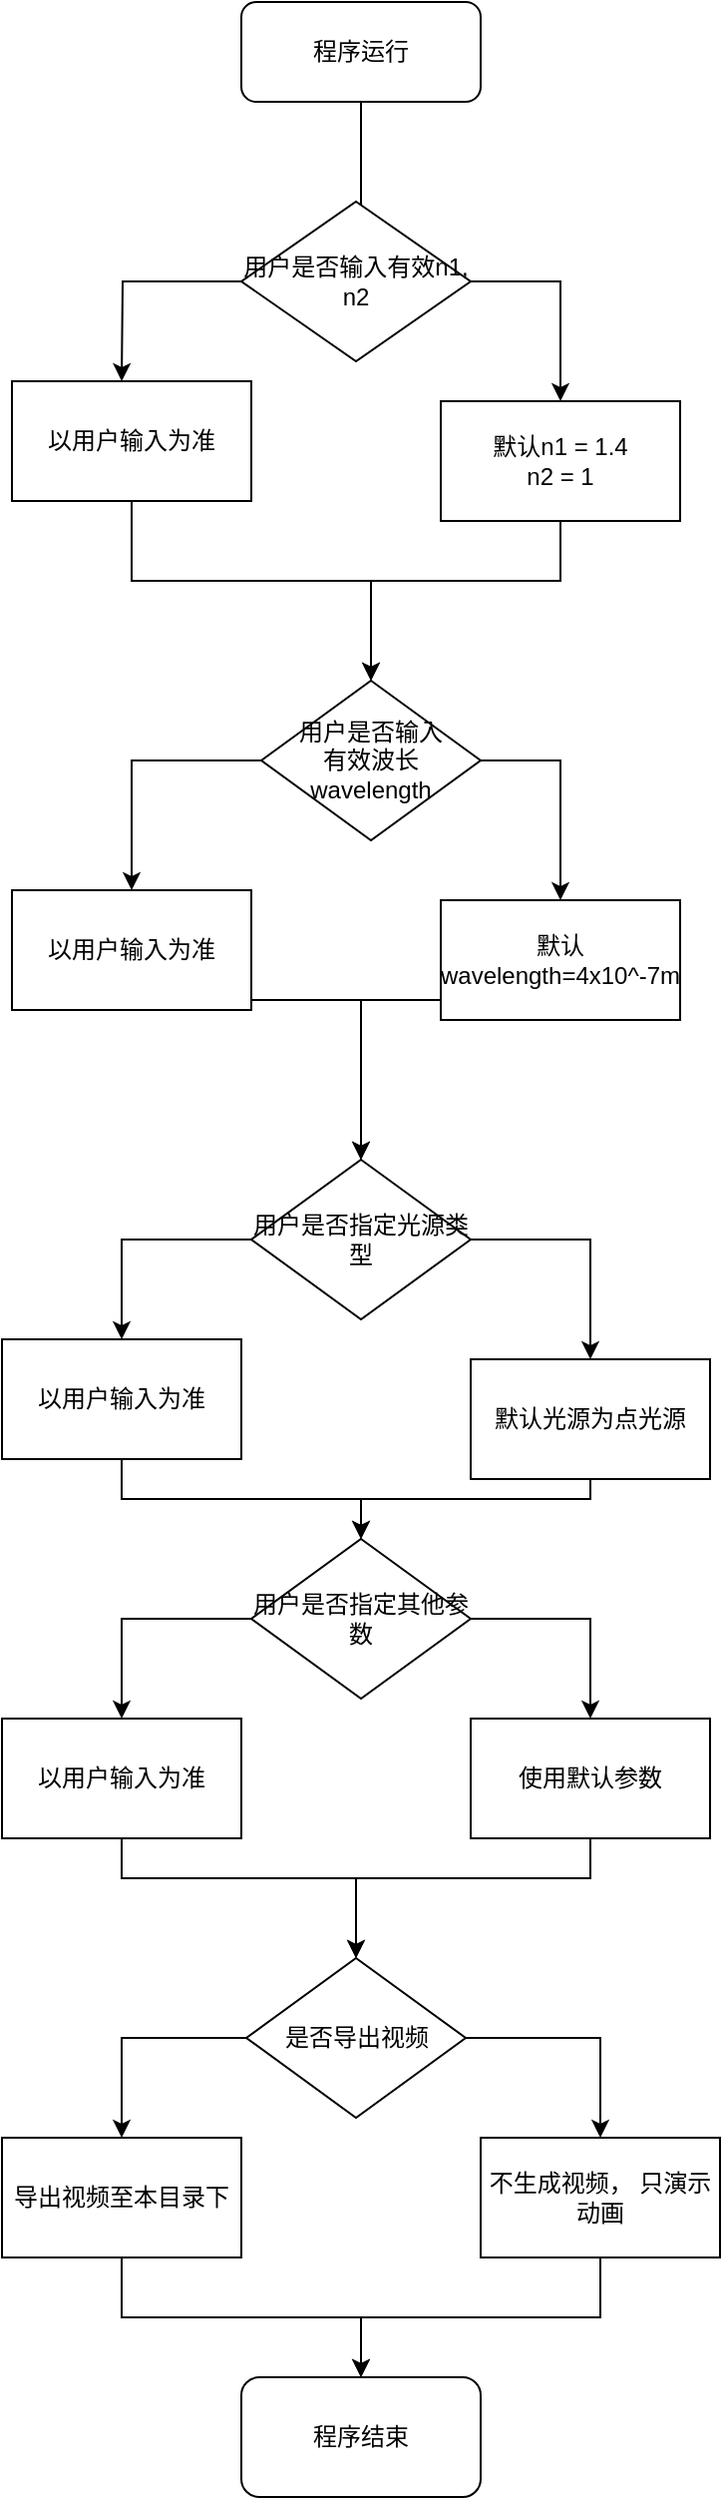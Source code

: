 <mxfile version="24.8.2">
  <diagram name="第 1 页" id="P7PwudDH09GZNZB_irqN">
    <mxGraphModel dx="1042" dy="565" grid="1" gridSize="10" guides="1" tooltips="1" connect="1" arrows="1" fold="1" page="1" pageScale="1" pageWidth="827" pageHeight="1169" math="0" shadow="0">
      <root>
        <mxCell id="0" />
        <mxCell id="1" parent="0" />
        <mxCell id="yCNENucEjBEoRtRZ8s-7-2" style="edgeStyle=orthogonalEdgeStyle;rounded=0;orthogonalLoop=1;jettySize=auto;html=1;entryX=0.5;entryY=0;entryDx=0;entryDy=0;" edge="1" parent="1" source="yCNENucEjBEoRtRZ8s-7-1" target="yCNENucEjBEoRtRZ8s-7-4">
          <mxGeometry relative="1" as="geometry">
            <mxPoint x="420" y="260" as="targetPoint" />
            <Array as="points">
              <mxPoint x="400" y="290" />
            </Array>
          </mxGeometry>
        </mxCell>
        <mxCell id="yCNENucEjBEoRtRZ8s-7-1" value="程序运行" style="rounded=1;whiteSpace=wrap;html=1;" vertex="1" parent="1">
          <mxGeometry x="340" y="180" width="120" height="50" as="geometry" />
        </mxCell>
        <mxCell id="yCNENucEjBEoRtRZ8s-7-24" style="edgeStyle=orthogonalEdgeStyle;rounded=0;orthogonalLoop=1;jettySize=auto;html=1;" edge="1" parent="1" source="yCNENucEjBEoRtRZ8s-7-4">
          <mxGeometry relative="1" as="geometry">
            <mxPoint x="280" y="370" as="targetPoint" />
          </mxGeometry>
        </mxCell>
        <mxCell id="yCNENucEjBEoRtRZ8s-7-25" style="edgeStyle=orthogonalEdgeStyle;rounded=0;orthogonalLoop=1;jettySize=auto;html=1;exitX=1;exitY=0.5;exitDx=0;exitDy=0;entryX=0.5;entryY=0;entryDx=0;entryDy=0;" edge="1" parent="1" source="yCNENucEjBEoRtRZ8s-7-4" target="yCNENucEjBEoRtRZ8s-7-7">
          <mxGeometry relative="1" as="geometry" />
        </mxCell>
        <mxCell id="yCNENucEjBEoRtRZ8s-7-4" value="用户是否输入有效n1, n2" style="rhombus;whiteSpace=wrap;html=1;" vertex="1" parent="1">
          <mxGeometry x="340" y="280" width="115" height="80" as="geometry" />
        </mxCell>
        <mxCell id="yCNENucEjBEoRtRZ8s-7-46" style="edgeStyle=orthogonalEdgeStyle;rounded=0;orthogonalLoop=1;jettySize=auto;html=1;exitX=0.5;exitY=1;exitDx=0;exitDy=0;entryX=0.5;entryY=0;entryDx=0;entryDy=0;" edge="1" parent="1" source="yCNENucEjBEoRtRZ8s-7-7" target="yCNENucEjBEoRtRZ8s-7-10">
          <mxGeometry relative="1" as="geometry">
            <Array as="points">
              <mxPoint x="500" y="470" />
              <mxPoint x="405" y="470" />
            </Array>
          </mxGeometry>
        </mxCell>
        <mxCell id="yCNENucEjBEoRtRZ8s-7-7" value="默认n1 = 1.4&lt;br&gt;n2 = 1" style="rounded=0;whiteSpace=wrap;html=1;" vertex="1" parent="1">
          <mxGeometry x="440" y="380" width="120" height="60" as="geometry" />
        </mxCell>
        <mxCell id="yCNENucEjBEoRtRZ8s-7-45" style="edgeStyle=orthogonalEdgeStyle;rounded=0;orthogonalLoop=1;jettySize=auto;html=1;exitX=0.5;exitY=1;exitDx=0;exitDy=0;entryX=0.5;entryY=0;entryDx=0;entryDy=0;" edge="1" parent="1" source="yCNENucEjBEoRtRZ8s-7-8" target="yCNENucEjBEoRtRZ8s-7-10">
          <mxGeometry relative="1" as="geometry">
            <Array as="points">
              <mxPoint x="285" y="470" />
              <mxPoint x="405" y="470" />
            </Array>
          </mxGeometry>
        </mxCell>
        <mxCell id="yCNENucEjBEoRtRZ8s-7-8" value="以用户输入为准" style="rounded=0;whiteSpace=wrap;html=1;" vertex="1" parent="1">
          <mxGeometry x="225" y="370" width="120" height="60" as="geometry" />
        </mxCell>
        <mxCell id="yCNENucEjBEoRtRZ8s-7-28" style="edgeStyle=orthogonalEdgeStyle;rounded=0;orthogonalLoop=1;jettySize=auto;html=1;entryX=0.5;entryY=0;entryDx=0;entryDy=0;" edge="1" parent="1" source="yCNENucEjBEoRtRZ8s-7-10" target="yCNENucEjBEoRtRZ8s-7-11">
          <mxGeometry relative="1" as="geometry" />
        </mxCell>
        <mxCell id="yCNENucEjBEoRtRZ8s-7-29" style="edgeStyle=orthogonalEdgeStyle;rounded=0;orthogonalLoop=1;jettySize=auto;html=1;entryX=0.5;entryY=0;entryDx=0;entryDy=0;exitX=1;exitY=0.5;exitDx=0;exitDy=0;" edge="1" parent="1" source="yCNENucEjBEoRtRZ8s-7-10" target="yCNENucEjBEoRtRZ8s-7-12">
          <mxGeometry relative="1" as="geometry" />
        </mxCell>
        <mxCell id="yCNENucEjBEoRtRZ8s-7-10" value="用户是否输入&lt;div&gt;有效波长wavelength&lt;/div&gt;" style="rhombus;whiteSpace=wrap;html=1;" vertex="1" parent="1">
          <mxGeometry x="350" y="520" width="110" height="80" as="geometry" />
        </mxCell>
        <mxCell id="yCNENucEjBEoRtRZ8s-7-30" style="edgeStyle=orthogonalEdgeStyle;rounded=0;orthogonalLoop=1;jettySize=auto;html=1;entryX=0.5;entryY=0;entryDx=0;entryDy=0;" edge="1" parent="1" source="yCNENucEjBEoRtRZ8s-7-11" target="yCNENucEjBEoRtRZ8s-7-13">
          <mxGeometry relative="1" as="geometry">
            <Array as="points">
              <mxPoint x="285" y="680" />
              <mxPoint x="400" y="680" />
            </Array>
          </mxGeometry>
        </mxCell>
        <mxCell id="yCNENucEjBEoRtRZ8s-7-11" value="以用户输入为准" style="rounded=0;whiteSpace=wrap;html=1;" vertex="1" parent="1">
          <mxGeometry x="225" y="625" width="120" height="60" as="geometry" />
        </mxCell>
        <mxCell id="yCNENucEjBEoRtRZ8s-7-31" style="edgeStyle=orthogonalEdgeStyle;rounded=0;orthogonalLoop=1;jettySize=auto;html=1;" edge="1" parent="1" source="yCNENucEjBEoRtRZ8s-7-12" target="yCNENucEjBEoRtRZ8s-7-13">
          <mxGeometry relative="1" as="geometry">
            <Array as="points">
              <mxPoint x="500" y="680" />
              <mxPoint x="400" y="680" />
            </Array>
          </mxGeometry>
        </mxCell>
        <mxCell id="yCNENucEjBEoRtRZ8s-7-12" value="默认wavelength=4x10^-7m" style="rounded=0;whiteSpace=wrap;html=1;" vertex="1" parent="1">
          <mxGeometry x="440" y="630" width="120" height="60" as="geometry" />
        </mxCell>
        <mxCell id="yCNENucEjBEoRtRZ8s-7-32" style="edgeStyle=orthogonalEdgeStyle;rounded=0;orthogonalLoop=1;jettySize=auto;html=1;entryX=0.5;entryY=0;entryDx=0;entryDy=0;" edge="1" parent="1" source="yCNENucEjBEoRtRZ8s-7-13" target="yCNENucEjBEoRtRZ8s-7-14">
          <mxGeometry relative="1" as="geometry" />
        </mxCell>
        <mxCell id="yCNENucEjBEoRtRZ8s-7-33" style="edgeStyle=orthogonalEdgeStyle;rounded=0;orthogonalLoop=1;jettySize=auto;html=1;exitX=1;exitY=0.5;exitDx=0;exitDy=0;entryX=0.5;entryY=0;entryDx=0;entryDy=0;" edge="1" parent="1" source="yCNENucEjBEoRtRZ8s-7-13" target="yCNENucEjBEoRtRZ8s-7-15">
          <mxGeometry relative="1" as="geometry" />
        </mxCell>
        <mxCell id="yCNENucEjBEoRtRZ8s-7-13" value="用户是否指定光源类型" style="rhombus;whiteSpace=wrap;html=1;" vertex="1" parent="1">
          <mxGeometry x="345" y="760" width="110" height="80" as="geometry" />
        </mxCell>
        <mxCell id="yCNENucEjBEoRtRZ8s-7-34" style="edgeStyle=orthogonalEdgeStyle;rounded=0;orthogonalLoop=1;jettySize=auto;html=1;exitX=0.5;exitY=1;exitDx=0;exitDy=0;" edge="1" parent="1" source="yCNENucEjBEoRtRZ8s-7-14" target="yCNENucEjBEoRtRZ8s-7-16">
          <mxGeometry relative="1" as="geometry" />
        </mxCell>
        <mxCell id="yCNENucEjBEoRtRZ8s-7-14" value="以用户输入为准" style="rounded=0;whiteSpace=wrap;html=1;" vertex="1" parent="1">
          <mxGeometry x="220" y="850" width="120" height="60" as="geometry" />
        </mxCell>
        <mxCell id="yCNENucEjBEoRtRZ8s-7-35" style="edgeStyle=orthogonalEdgeStyle;rounded=0;orthogonalLoop=1;jettySize=auto;html=1;exitX=0.5;exitY=1;exitDx=0;exitDy=0;" edge="1" parent="1" source="yCNENucEjBEoRtRZ8s-7-15" target="yCNENucEjBEoRtRZ8s-7-16">
          <mxGeometry relative="1" as="geometry">
            <Array as="points">
              <mxPoint x="515" y="930" />
              <mxPoint x="400" y="930" />
            </Array>
          </mxGeometry>
        </mxCell>
        <mxCell id="yCNENucEjBEoRtRZ8s-7-15" value="默认光源为点光源" style="rounded=0;whiteSpace=wrap;html=1;" vertex="1" parent="1">
          <mxGeometry x="455" y="860" width="120" height="60" as="geometry" />
        </mxCell>
        <mxCell id="yCNENucEjBEoRtRZ8s-7-36" style="edgeStyle=orthogonalEdgeStyle;rounded=0;orthogonalLoop=1;jettySize=auto;html=1;exitX=1;exitY=0.5;exitDx=0;exitDy=0;" edge="1" parent="1" source="yCNENucEjBEoRtRZ8s-7-16" target="yCNENucEjBEoRtRZ8s-7-18">
          <mxGeometry relative="1" as="geometry" />
        </mxCell>
        <mxCell id="yCNENucEjBEoRtRZ8s-7-37" style="edgeStyle=orthogonalEdgeStyle;rounded=0;orthogonalLoop=1;jettySize=auto;html=1;exitX=0;exitY=0.5;exitDx=0;exitDy=0;entryX=0.5;entryY=0;entryDx=0;entryDy=0;" edge="1" parent="1" source="yCNENucEjBEoRtRZ8s-7-16" target="yCNENucEjBEoRtRZ8s-7-17">
          <mxGeometry relative="1" as="geometry" />
        </mxCell>
        <mxCell id="yCNENucEjBEoRtRZ8s-7-16" value="用户是否指定其他参数" style="rhombus;whiteSpace=wrap;html=1;" vertex="1" parent="1">
          <mxGeometry x="345" y="950" width="110" height="80" as="geometry" />
        </mxCell>
        <mxCell id="yCNENucEjBEoRtRZ8s-7-38" style="edgeStyle=orthogonalEdgeStyle;rounded=0;orthogonalLoop=1;jettySize=auto;html=1;exitX=0.5;exitY=1;exitDx=0;exitDy=0;entryX=0.5;entryY=0;entryDx=0;entryDy=0;" edge="1" parent="1" source="yCNENucEjBEoRtRZ8s-7-17" target="yCNENucEjBEoRtRZ8s-7-19">
          <mxGeometry relative="1" as="geometry">
            <Array as="points">
              <mxPoint x="280" y="1120" />
              <mxPoint x="398" y="1120" />
            </Array>
          </mxGeometry>
        </mxCell>
        <mxCell id="yCNENucEjBEoRtRZ8s-7-17" value="以用户输入为准" style="rounded=0;whiteSpace=wrap;html=1;" vertex="1" parent="1">
          <mxGeometry x="220" y="1040" width="120" height="60" as="geometry" />
        </mxCell>
        <mxCell id="yCNENucEjBEoRtRZ8s-7-39" style="edgeStyle=orthogonalEdgeStyle;rounded=0;orthogonalLoop=1;jettySize=auto;html=1;exitX=0.5;exitY=1;exitDx=0;exitDy=0;entryX=0.5;entryY=0;entryDx=0;entryDy=0;" edge="1" parent="1" source="yCNENucEjBEoRtRZ8s-7-18" target="yCNENucEjBEoRtRZ8s-7-19">
          <mxGeometry relative="1" as="geometry">
            <Array as="points">
              <mxPoint x="515" y="1120" />
              <mxPoint x="398" y="1120" />
            </Array>
          </mxGeometry>
        </mxCell>
        <mxCell id="yCNENucEjBEoRtRZ8s-7-18" value="使用默认参数" style="rounded=0;whiteSpace=wrap;html=1;" vertex="1" parent="1">
          <mxGeometry x="455" y="1040" width="120" height="60" as="geometry" />
        </mxCell>
        <mxCell id="yCNENucEjBEoRtRZ8s-7-40" style="edgeStyle=orthogonalEdgeStyle;rounded=0;orthogonalLoop=1;jettySize=auto;html=1;entryX=0.5;entryY=0;entryDx=0;entryDy=0;" edge="1" parent="1" source="yCNENucEjBEoRtRZ8s-7-19" target="yCNENucEjBEoRtRZ8s-7-20">
          <mxGeometry relative="1" as="geometry" />
        </mxCell>
        <mxCell id="yCNENucEjBEoRtRZ8s-7-41" style="edgeStyle=orthogonalEdgeStyle;rounded=0;orthogonalLoop=1;jettySize=auto;html=1;exitX=1;exitY=0.5;exitDx=0;exitDy=0;entryX=0.5;entryY=0;entryDx=0;entryDy=0;" edge="1" parent="1" source="yCNENucEjBEoRtRZ8s-7-19" target="yCNENucEjBEoRtRZ8s-7-21">
          <mxGeometry relative="1" as="geometry" />
        </mxCell>
        <mxCell id="yCNENucEjBEoRtRZ8s-7-19" value="是否导出视频" style="rhombus;whiteSpace=wrap;html=1;" vertex="1" parent="1">
          <mxGeometry x="342.5" y="1160" width="110" height="80" as="geometry" />
        </mxCell>
        <mxCell id="yCNENucEjBEoRtRZ8s-7-44" style="edgeStyle=orthogonalEdgeStyle;rounded=0;orthogonalLoop=1;jettySize=auto;html=1;exitX=0.5;exitY=1;exitDx=0;exitDy=0;" edge="1" parent="1" source="yCNENucEjBEoRtRZ8s-7-20" target="yCNENucEjBEoRtRZ8s-7-22">
          <mxGeometry relative="1" as="geometry" />
        </mxCell>
        <mxCell id="yCNENucEjBEoRtRZ8s-7-20" value="导出视频至本目录下" style="rounded=0;whiteSpace=wrap;html=1;" vertex="1" parent="1">
          <mxGeometry x="220" y="1250" width="120" height="60" as="geometry" />
        </mxCell>
        <mxCell id="yCNENucEjBEoRtRZ8s-7-42" style="edgeStyle=orthogonalEdgeStyle;rounded=0;orthogonalLoop=1;jettySize=auto;html=1;exitX=0.5;exitY=1;exitDx=0;exitDy=0;" edge="1" parent="1" source="yCNENucEjBEoRtRZ8s-7-21" target="yCNENucEjBEoRtRZ8s-7-22">
          <mxGeometry relative="1" as="geometry">
            <Array as="points">
              <mxPoint x="520" y="1340" />
              <mxPoint x="400" y="1340" />
            </Array>
          </mxGeometry>
        </mxCell>
        <mxCell id="yCNENucEjBEoRtRZ8s-7-21" value="不生成视频， 只演示动画" style="rounded=0;whiteSpace=wrap;html=1;" vertex="1" parent="1">
          <mxGeometry x="460" y="1250" width="120" height="60" as="geometry" />
        </mxCell>
        <mxCell id="yCNENucEjBEoRtRZ8s-7-22" value="程序结束" style="rounded=1;whiteSpace=wrap;html=1;" vertex="1" parent="1">
          <mxGeometry x="340" y="1370" width="120" height="60" as="geometry" />
        </mxCell>
      </root>
    </mxGraphModel>
  </diagram>
</mxfile>
